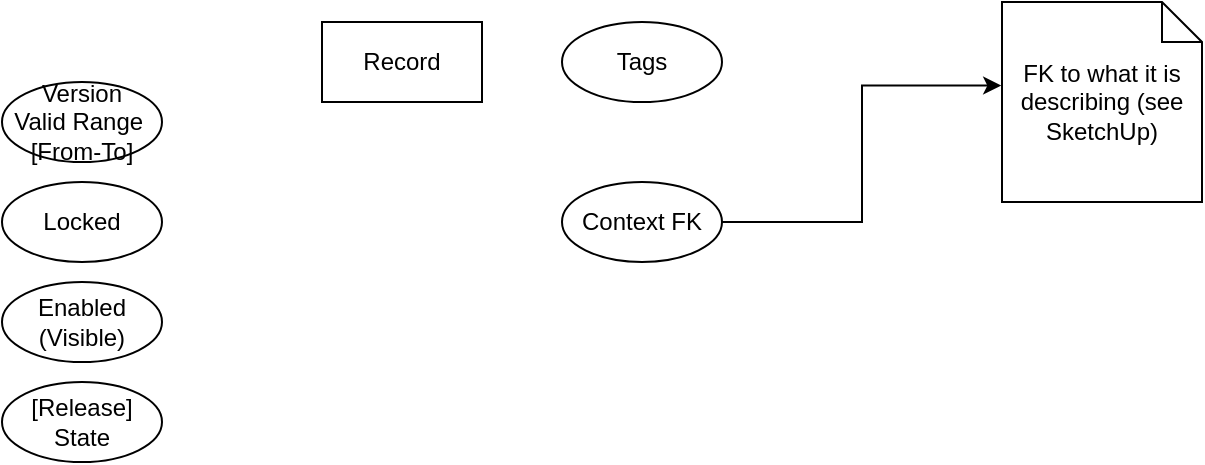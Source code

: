 <mxfile version="18.2.0" type="google"><diagram id="7eMuqQp11KGiVc5MsmQf" name="Page-1"><mxGraphModel grid="1" page="1" gridSize="10" guides="1" tooltips="1" connect="1" arrows="1" fold="1" pageScale="1" pageWidth="827" pageHeight="1169" math="0" shadow="0"><root><mxCell id="0"/><mxCell id="1" parent="0"/><mxCell id="4_aN5prlX6iysnCimR8m-1" value="Record" style="rounded=0;whiteSpace=wrap;html=1;" vertex="1" parent="1"><mxGeometry x="240" y="80" width="80" height="40" as="geometry"/></mxCell><mxCell id="4_aN5prlX6iysnCimR8m-2" value="Locked" style="ellipse;whiteSpace=wrap;html=1;" vertex="1" parent="1"><mxGeometry x="80" y="160" width="80" height="40" as="geometry"/></mxCell><mxCell id="4_aN5prlX6iysnCimR8m-3" value="[Release] State" style="ellipse;whiteSpace=wrap;html=1;" vertex="1" parent="1"><mxGeometry x="80" y="260" width="80" height="40" as="geometry"/></mxCell><mxCell id="4_aN5prlX6iysnCimR8m-4" value="Version &lt;br&gt;Valid Range&amp;nbsp;&lt;br&gt;[From-To]" style="ellipse;whiteSpace=wrap;html=1;" vertex="1" parent="1"><mxGeometry x="80" y="110" width="80" height="40" as="geometry"/></mxCell><mxCell id="4_aN5prlX6iysnCimR8m-9" style="edgeStyle=orthogonalEdgeStyle;rounded=0;orthogonalLoop=1;jettySize=auto;html=1;entryX=-0.004;entryY=0.418;entryDx=0;entryDy=0;entryPerimeter=0;" edge="1" parent="1" source="4_aN5prlX6iysnCimR8m-5" target="4_aN5prlX6iysnCimR8m-8"><mxGeometry relative="1" as="geometry"/></mxCell><mxCell id="4_aN5prlX6iysnCimR8m-5" value="Context FK" style="ellipse;whiteSpace=wrap;html=1;" vertex="1" parent="1"><mxGeometry x="360" y="160" width="80" height="40" as="geometry"/></mxCell><mxCell id="4_aN5prlX6iysnCimR8m-6" value="Tags" style="ellipse;whiteSpace=wrap;html=1;" vertex="1" parent="1"><mxGeometry x="360" y="80" width="80" height="40" as="geometry"/></mxCell><mxCell id="4_aN5prlX6iysnCimR8m-7" value="Enabled&lt;br&gt;(Visible)" style="ellipse;whiteSpace=wrap;html=1;" vertex="1" parent="1"><mxGeometry x="80" y="210" width="80" height="40" as="geometry"/></mxCell><mxCell id="4_aN5prlX6iysnCimR8m-8" value="FK to what it is describing (see SketchUp)" style="shape=note;size=20;whiteSpace=wrap;html=1;" vertex="1" parent="1"><mxGeometry x="580" y="70" width="100" height="100" as="geometry"/></mxCell></root></mxGraphModel></diagram></mxfile>